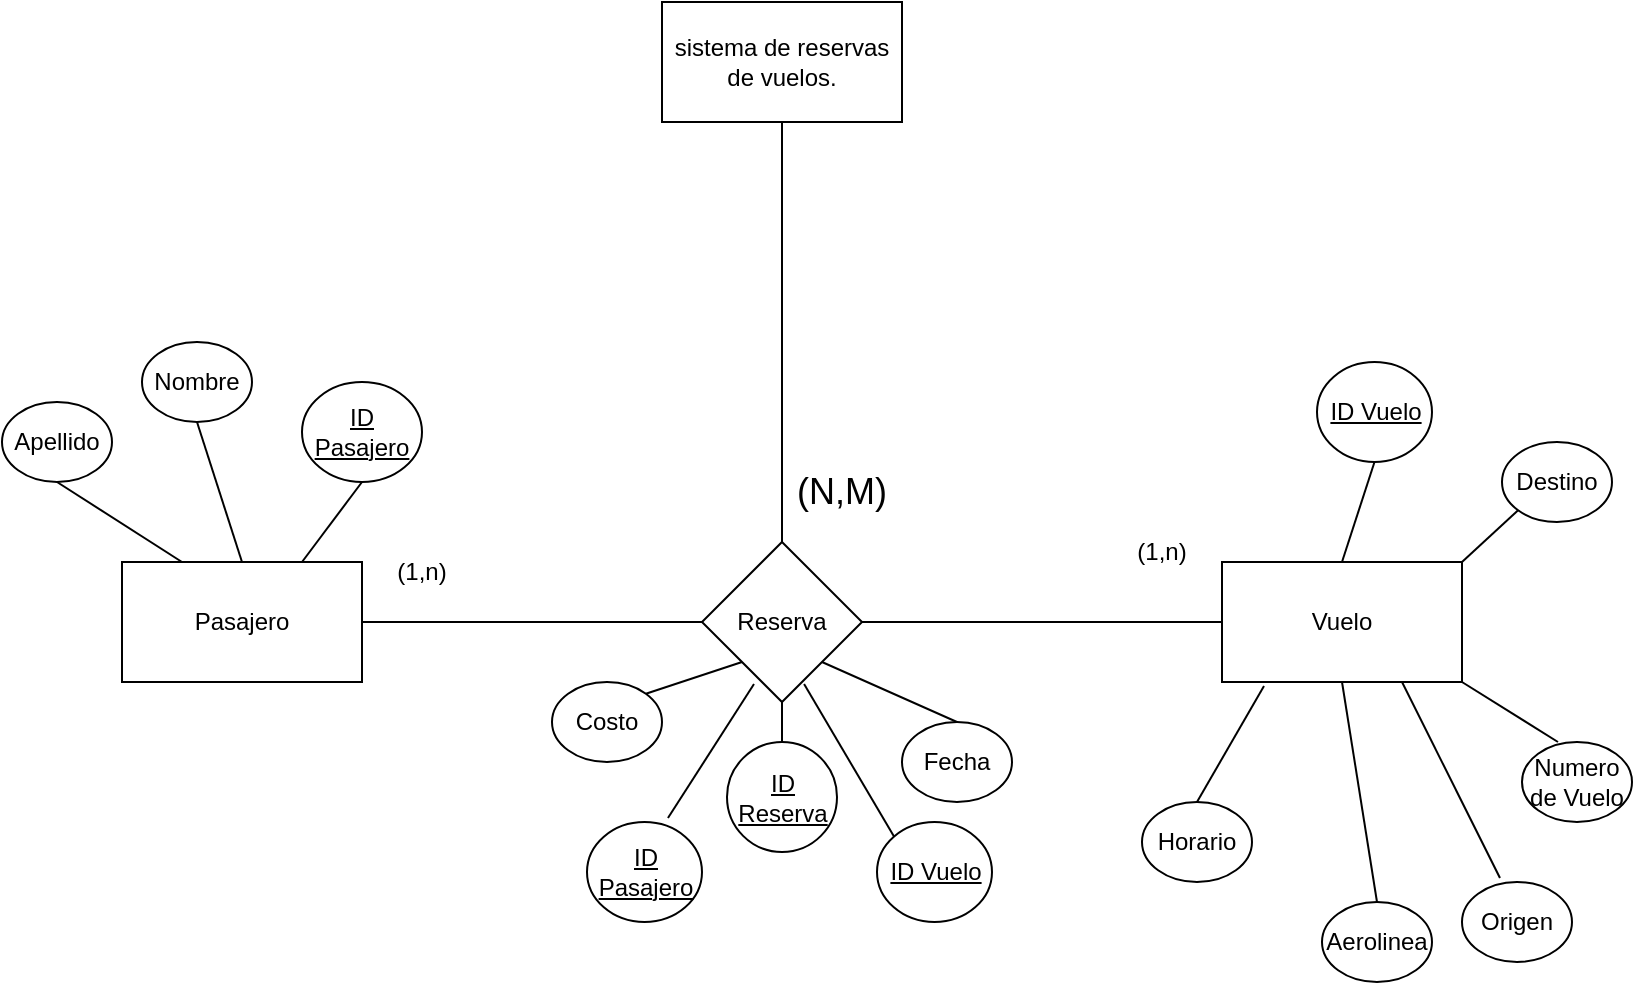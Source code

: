 <mxfile version="21.3.3" type="device">
  <diagram id="R2lEEEUBdFMjLlhIrx00" name="Page-1">
    <mxGraphModel dx="822" dy="763" grid="1" gridSize="10" guides="1" tooltips="1" connect="1" arrows="1" fold="1" page="1" pageScale="1" pageWidth="850" pageHeight="1100" math="0" shadow="0" extFonts="Permanent Marker^https://fonts.googleapis.com/css?family=Permanent+Marker">
      <root>
        <mxCell id="0" />
        <mxCell id="1" parent="0" />
        <mxCell id="rPMPD0AbSiU-qJQlafs8-2" value="Pasajero" style="rounded=0;whiteSpace=wrap;html=1;" vertex="1" parent="1">
          <mxGeometry x="80" y="290" width="120" height="60" as="geometry" />
        </mxCell>
        <mxCell id="rPMPD0AbSiU-qJQlafs8-3" value="Vuelo" style="rounded=0;whiteSpace=wrap;html=1;" vertex="1" parent="1">
          <mxGeometry x="630" y="290" width="120" height="60" as="geometry" />
        </mxCell>
        <mxCell id="rPMPD0AbSiU-qJQlafs8-4" value="sistema de reservas de vuelos." style="rounded=0;whiteSpace=wrap;html=1;" vertex="1" parent="1">
          <mxGeometry x="350" y="10" width="120" height="60" as="geometry" />
        </mxCell>
        <mxCell id="rPMPD0AbSiU-qJQlafs8-7" value="" style="endArrow=none;html=1;rounded=0;entryX=0;entryY=0.5;entryDx=0;entryDy=0;exitX=1;exitY=0.5;exitDx=0;exitDy=0;" edge="1" parent="1" source="rPMPD0AbSiU-qJQlafs8-5" target="rPMPD0AbSiU-qJQlafs8-3">
          <mxGeometry width="50" height="50" relative="1" as="geometry">
            <mxPoint x="520" y="370" as="sourcePoint" />
            <mxPoint x="570" y="320" as="targetPoint" />
          </mxGeometry>
        </mxCell>
        <mxCell id="rPMPD0AbSiU-qJQlafs8-8" value="" style="endArrow=none;html=1;rounded=0;entryX=0;entryY=0.5;entryDx=0;entryDy=0;exitX=1;exitY=0.5;exitDx=0;exitDy=0;" edge="1" parent="1" source="rPMPD0AbSiU-qJQlafs8-2" target="rPMPD0AbSiU-qJQlafs8-5">
          <mxGeometry width="50" height="50" relative="1" as="geometry">
            <mxPoint x="200" y="320" as="sourcePoint" />
            <mxPoint x="630" y="320" as="targetPoint" />
          </mxGeometry>
        </mxCell>
        <mxCell id="rPMPD0AbSiU-qJQlafs8-5" value="Reserva" style="rhombus;whiteSpace=wrap;html=1;" vertex="1" parent="1">
          <mxGeometry x="370" y="280" width="80" height="80" as="geometry" />
        </mxCell>
        <mxCell id="rPMPD0AbSiU-qJQlafs8-9" value="Nombre" style="ellipse;whiteSpace=wrap;html=1;" vertex="1" parent="1">
          <mxGeometry x="90" y="180" width="55" height="40" as="geometry" />
        </mxCell>
        <mxCell id="rPMPD0AbSiU-qJQlafs8-11" value="Apellido" style="ellipse;whiteSpace=wrap;html=1;" vertex="1" parent="1">
          <mxGeometry x="20" y="210" width="55" height="40" as="geometry" />
        </mxCell>
        <mxCell id="rPMPD0AbSiU-qJQlafs8-12" value="&lt;u&gt;ID&lt;br&gt;Pasajero&lt;/u&gt;" style="ellipse;whiteSpace=wrap;html=1;" vertex="1" parent="1">
          <mxGeometry x="170" y="200" width="60" height="50" as="geometry" />
        </mxCell>
        <mxCell id="rPMPD0AbSiU-qJQlafs8-13" value="Numero de Vuelo" style="ellipse;whiteSpace=wrap;html=1;" vertex="1" parent="1">
          <mxGeometry x="780" y="380" width="55" height="40" as="geometry" />
        </mxCell>
        <mxCell id="rPMPD0AbSiU-qJQlafs8-14" value="Aerolinea" style="ellipse;whiteSpace=wrap;html=1;" vertex="1" parent="1">
          <mxGeometry x="680" y="460" width="55" height="40" as="geometry" />
        </mxCell>
        <mxCell id="rPMPD0AbSiU-qJQlafs8-15" value="Origen" style="ellipse;whiteSpace=wrap;html=1;" vertex="1" parent="1">
          <mxGeometry x="750" y="450" width="55" height="40" as="geometry" />
        </mxCell>
        <mxCell id="rPMPD0AbSiU-qJQlafs8-16" value="Horario" style="ellipse;whiteSpace=wrap;html=1;" vertex="1" parent="1">
          <mxGeometry x="590" y="410" width="55" height="40" as="geometry" />
        </mxCell>
        <mxCell id="rPMPD0AbSiU-qJQlafs8-17" value="" style="endArrow=none;html=1;rounded=0;entryX=0.175;entryY=1.033;entryDx=0;entryDy=0;entryPerimeter=0;exitX=0.5;exitY=0;exitDx=0;exitDy=0;" edge="1" parent="1" source="rPMPD0AbSiU-qJQlafs8-16" target="rPMPD0AbSiU-qJQlafs8-3">
          <mxGeometry width="50" height="50" relative="1" as="geometry">
            <mxPoint x="420" y="300" as="sourcePoint" />
            <mxPoint x="470" y="250" as="targetPoint" />
          </mxGeometry>
        </mxCell>
        <mxCell id="rPMPD0AbSiU-qJQlafs8-18" value="" style="endArrow=none;html=1;rounded=0;entryX=0.5;entryY=1;entryDx=0;entryDy=0;exitX=0.5;exitY=0;exitDx=0;exitDy=0;" edge="1" parent="1" source="rPMPD0AbSiU-qJQlafs8-14" target="rPMPD0AbSiU-qJQlafs8-3">
          <mxGeometry width="50" height="50" relative="1" as="geometry">
            <mxPoint x="420" y="300" as="sourcePoint" />
            <mxPoint x="470" y="250" as="targetPoint" />
          </mxGeometry>
        </mxCell>
        <mxCell id="rPMPD0AbSiU-qJQlafs8-19" value="" style="endArrow=none;html=1;rounded=0;entryX=0.75;entryY=1;entryDx=0;entryDy=0;exitX=0.345;exitY=-0.05;exitDx=0;exitDy=0;exitPerimeter=0;" edge="1" parent="1" source="rPMPD0AbSiU-qJQlafs8-15" target="rPMPD0AbSiU-qJQlafs8-3">
          <mxGeometry width="50" height="50" relative="1" as="geometry">
            <mxPoint x="420" y="300" as="sourcePoint" />
            <mxPoint x="470" y="250" as="targetPoint" />
          </mxGeometry>
        </mxCell>
        <mxCell id="rPMPD0AbSiU-qJQlafs8-20" value="" style="endArrow=none;html=1;rounded=0;exitX=0.327;exitY=0;exitDx=0;exitDy=0;exitPerimeter=0;" edge="1" parent="1" source="rPMPD0AbSiU-qJQlafs8-13">
          <mxGeometry width="50" height="50" relative="1" as="geometry">
            <mxPoint x="690" y="410" as="sourcePoint" />
            <mxPoint x="750" y="350" as="targetPoint" />
          </mxGeometry>
        </mxCell>
        <mxCell id="rPMPD0AbSiU-qJQlafs8-21" value="" style="endArrow=none;html=1;rounded=0;entryX=0;entryY=1;entryDx=0;entryDy=0;exitX=1;exitY=0;exitDx=0;exitDy=0;" edge="1" parent="1" source="rPMPD0AbSiU-qJQlafs8-3" target="rPMPD0AbSiU-qJQlafs8-26">
          <mxGeometry width="50" height="50" relative="1" as="geometry">
            <mxPoint x="160" y="460" as="sourcePoint" />
            <mxPoint x="210" y="410" as="targetPoint" />
          </mxGeometry>
        </mxCell>
        <mxCell id="rPMPD0AbSiU-qJQlafs8-22" value="" style="endArrow=none;html=1;rounded=0;exitX=0.5;exitY=0;exitDx=0;exitDy=0;entryX=0.5;entryY=1;entryDx=0;entryDy=0;" edge="1" parent="1" source="rPMPD0AbSiU-qJQlafs8-5" target="rPMPD0AbSiU-qJQlafs8-4">
          <mxGeometry width="50" height="50" relative="1" as="geometry">
            <mxPoint x="410" y="260" as="sourcePoint" />
            <mxPoint x="410" y="110" as="targetPoint" />
          </mxGeometry>
        </mxCell>
        <mxCell id="rPMPD0AbSiU-qJQlafs8-23" value="" style="endArrow=none;html=1;rounded=0;exitX=0.75;exitY=0;exitDx=0;exitDy=0;entryX=0.5;entryY=1;entryDx=0;entryDy=0;" edge="1" parent="1" source="rPMPD0AbSiU-qJQlafs8-2" target="rPMPD0AbSiU-qJQlafs8-12">
          <mxGeometry width="50" height="50" relative="1" as="geometry">
            <mxPoint x="330" y="270" as="sourcePoint" />
            <mxPoint x="380" y="220" as="targetPoint" />
          </mxGeometry>
        </mxCell>
        <mxCell id="rPMPD0AbSiU-qJQlafs8-24" value="" style="endArrow=none;html=1;rounded=0;exitX=0.5;exitY=0;exitDx=0;exitDy=0;entryX=0.5;entryY=1;entryDx=0;entryDy=0;" edge="1" parent="1" source="rPMPD0AbSiU-qJQlafs8-2" target="rPMPD0AbSiU-qJQlafs8-9">
          <mxGeometry width="50" height="50" relative="1" as="geometry">
            <mxPoint x="180" y="300" as="sourcePoint" />
            <mxPoint x="208" y="260" as="targetPoint" />
          </mxGeometry>
        </mxCell>
        <mxCell id="rPMPD0AbSiU-qJQlafs8-25" value="" style="endArrow=none;html=1;rounded=0;exitX=0.25;exitY=0;exitDx=0;exitDy=0;entryX=0.5;entryY=1;entryDx=0;entryDy=0;" edge="1" parent="1" source="rPMPD0AbSiU-qJQlafs8-2" target="rPMPD0AbSiU-qJQlafs8-11">
          <mxGeometry width="50" height="50" relative="1" as="geometry">
            <mxPoint x="150" y="300" as="sourcePoint" />
            <mxPoint x="128" y="230" as="targetPoint" />
          </mxGeometry>
        </mxCell>
        <mxCell id="rPMPD0AbSiU-qJQlafs8-26" value="Destino" style="ellipse;whiteSpace=wrap;html=1;" vertex="1" parent="1">
          <mxGeometry x="770" y="230" width="55" height="40" as="geometry" />
        </mxCell>
        <mxCell id="rPMPD0AbSiU-qJQlafs8-27" value="&lt;u&gt;ID Reserva&lt;/u&gt;" style="ellipse;whiteSpace=wrap;html=1;" vertex="1" parent="1">
          <mxGeometry x="382.5" y="380" width="55" height="55" as="geometry" />
        </mxCell>
        <mxCell id="rPMPD0AbSiU-qJQlafs8-28" value="" style="endArrow=none;html=1;rounded=0;entryX=0.5;entryY=1;entryDx=0;entryDy=0;exitX=0.5;exitY=0;exitDx=0;exitDy=0;" edge="1" parent="1" source="rPMPD0AbSiU-qJQlafs8-27" target="rPMPD0AbSiU-qJQlafs8-5">
          <mxGeometry width="50" height="50" relative="1" as="geometry">
            <mxPoint x="392" y="420" as="sourcePoint" />
            <mxPoint x="425" y="362" as="targetPoint" />
          </mxGeometry>
        </mxCell>
        <mxCell id="rPMPD0AbSiU-qJQlafs8-29" value="Fecha" style="ellipse;whiteSpace=wrap;html=1;" vertex="1" parent="1">
          <mxGeometry x="470" y="370" width="55" height="40" as="geometry" />
        </mxCell>
        <mxCell id="rPMPD0AbSiU-qJQlafs8-30" value="Costo" style="ellipse;whiteSpace=wrap;html=1;" vertex="1" parent="1">
          <mxGeometry x="295" y="350" width="55" height="40" as="geometry" />
        </mxCell>
        <mxCell id="rPMPD0AbSiU-qJQlafs8-32" value="" style="endArrow=none;html=1;rounded=0;entryX=1;entryY=0;entryDx=0;entryDy=0;exitX=0;exitY=1;exitDx=0;exitDy=0;" edge="1" parent="1" source="rPMPD0AbSiU-qJQlafs8-5" target="rPMPD0AbSiU-qJQlafs8-30">
          <mxGeometry width="50" height="50" relative="1" as="geometry">
            <mxPoint x="420" y="300" as="sourcePoint" />
            <mxPoint x="470" y="250" as="targetPoint" />
          </mxGeometry>
        </mxCell>
        <mxCell id="rPMPD0AbSiU-qJQlafs8-33" value="" style="endArrow=none;html=1;rounded=0;entryX=0.5;entryY=0;entryDx=0;entryDy=0;exitX=1;exitY=1;exitDx=0;exitDy=0;" edge="1" parent="1" source="rPMPD0AbSiU-qJQlafs8-5" target="rPMPD0AbSiU-qJQlafs8-29">
          <mxGeometry width="50" height="50" relative="1" as="geometry">
            <mxPoint x="420" y="300" as="sourcePoint" />
            <mxPoint x="470" y="250" as="targetPoint" />
          </mxGeometry>
        </mxCell>
        <mxCell id="rPMPD0AbSiU-qJQlafs8-34" value="&lt;u&gt;ID Pasajero&lt;/u&gt;" style="ellipse;whiteSpace=wrap;html=1;" vertex="1" parent="1">
          <mxGeometry x="312.5" y="420" width="57.5" height="50" as="geometry" />
        </mxCell>
        <mxCell id="rPMPD0AbSiU-qJQlafs8-35" value="" style="endArrow=none;html=1;rounded=0;entryX=0.325;entryY=0.888;entryDx=0;entryDy=0;exitX=0.704;exitY=-0.04;exitDx=0;exitDy=0;entryPerimeter=0;exitPerimeter=0;" edge="1" parent="1" source="rPMPD0AbSiU-qJQlafs8-34" target="rPMPD0AbSiU-qJQlafs8-5">
          <mxGeometry width="50" height="50" relative="1" as="geometry">
            <mxPoint x="420" y="420" as="sourcePoint" />
            <mxPoint x="420" y="370" as="targetPoint" />
          </mxGeometry>
        </mxCell>
        <mxCell id="rPMPD0AbSiU-qJQlafs8-36" value="&lt;u&gt;ID Vuelo&lt;/u&gt;" style="ellipse;whiteSpace=wrap;html=1;" vertex="1" parent="1">
          <mxGeometry x="677.5" y="190" width="57.5" height="50" as="geometry" />
        </mxCell>
        <mxCell id="rPMPD0AbSiU-qJQlafs8-37" value="&lt;u&gt;ID Vuelo&lt;/u&gt;" style="ellipse;whiteSpace=wrap;html=1;" vertex="1" parent="1">
          <mxGeometry x="457.5" y="420" width="57.5" height="50" as="geometry" />
        </mxCell>
        <mxCell id="rPMPD0AbSiU-qJQlafs8-38" value="" style="endArrow=none;html=1;rounded=0;entryX=0;entryY=0;entryDx=0;entryDy=0;exitX=0.638;exitY=0.888;exitDx=0;exitDy=0;exitPerimeter=0;" edge="1" parent="1" source="rPMPD0AbSiU-qJQlafs8-5" target="rPMPD0AbSiU-qJQlafs8-37">
          <mxGeometry width="50" height="50" relative="1" as="geometry">
            <mxPoint x="420" y="300" as="sourcePoint" />
            <mxPoint x="470" y="250" as="targetPoint" />
          </mxGeometry>
        </mxCell>
        <mxCell id="rPMPD0AbSiU-qJQlafs8-39" value="" style="endArrow=none;html=1;rounded=0;entryX=0.5;entryY=0;entryDx=0;entryDy=0;exitX=0.5;exitY=1;exitDx=0;exitDy=0;" edge="1" parent="1" source="rPMPD0AbSiU-qJQlafs8-36" target="rPMPD0AbSiU-qJQlafs8-3">
          <mxGeometry width="50" height="50" relative="1" as="geometry">
            <mxPoint x="431" y="361" as="sourcePoint" />
            <mxPoint x="476" y="437" as="targetPoint" />
          </mxGeometry>
        </mxCell>
        <mxCell id="rPMPD0AbSiU-qJQlafs8-40" value="(1,n)" style="text;html=1;strokeColor=none;fillColor=none;align=center;verticalAlign=middle;whiteSpace=wrap;rounded=0;" vertex="1" parent="1">
          <mxGeometry x="570" y="270" width="60" height="30" as="geometry" />
        </mxCell>
        <mxCell id="rPMPD0AbSiU-qJQlafs8-41" value="(1,n)" style="text;html=1;strokeColor=none;fillColor=none;align=center;verticalAlign=middle;whiteSpace=wrap;rounded=0;" vertex="1" parent="1">
          <mxGeometry x="200" y="280" width="60" height="30" as="geometry" />
        </mxCell>
        <mxCell id="rPMPD0AbSiU-qJQlafs8-42" value="&lt;font style=&quot;font-size: 18px;&quot;&gt;(N,M)&lt;/font&gt;" style="text;html=1;strokeColor=none;fillColor=none;align=center;verticalAlign=middle;whiteSpace=wrap;rounded=0;" vertex="1" parent="1">
          <mxGeometry x="410" y="240" width="60" height="30" as="geometry" />
        </mxCell>
      </root>
    </mxGraphModel>
  </diagram>
</mxfile>
